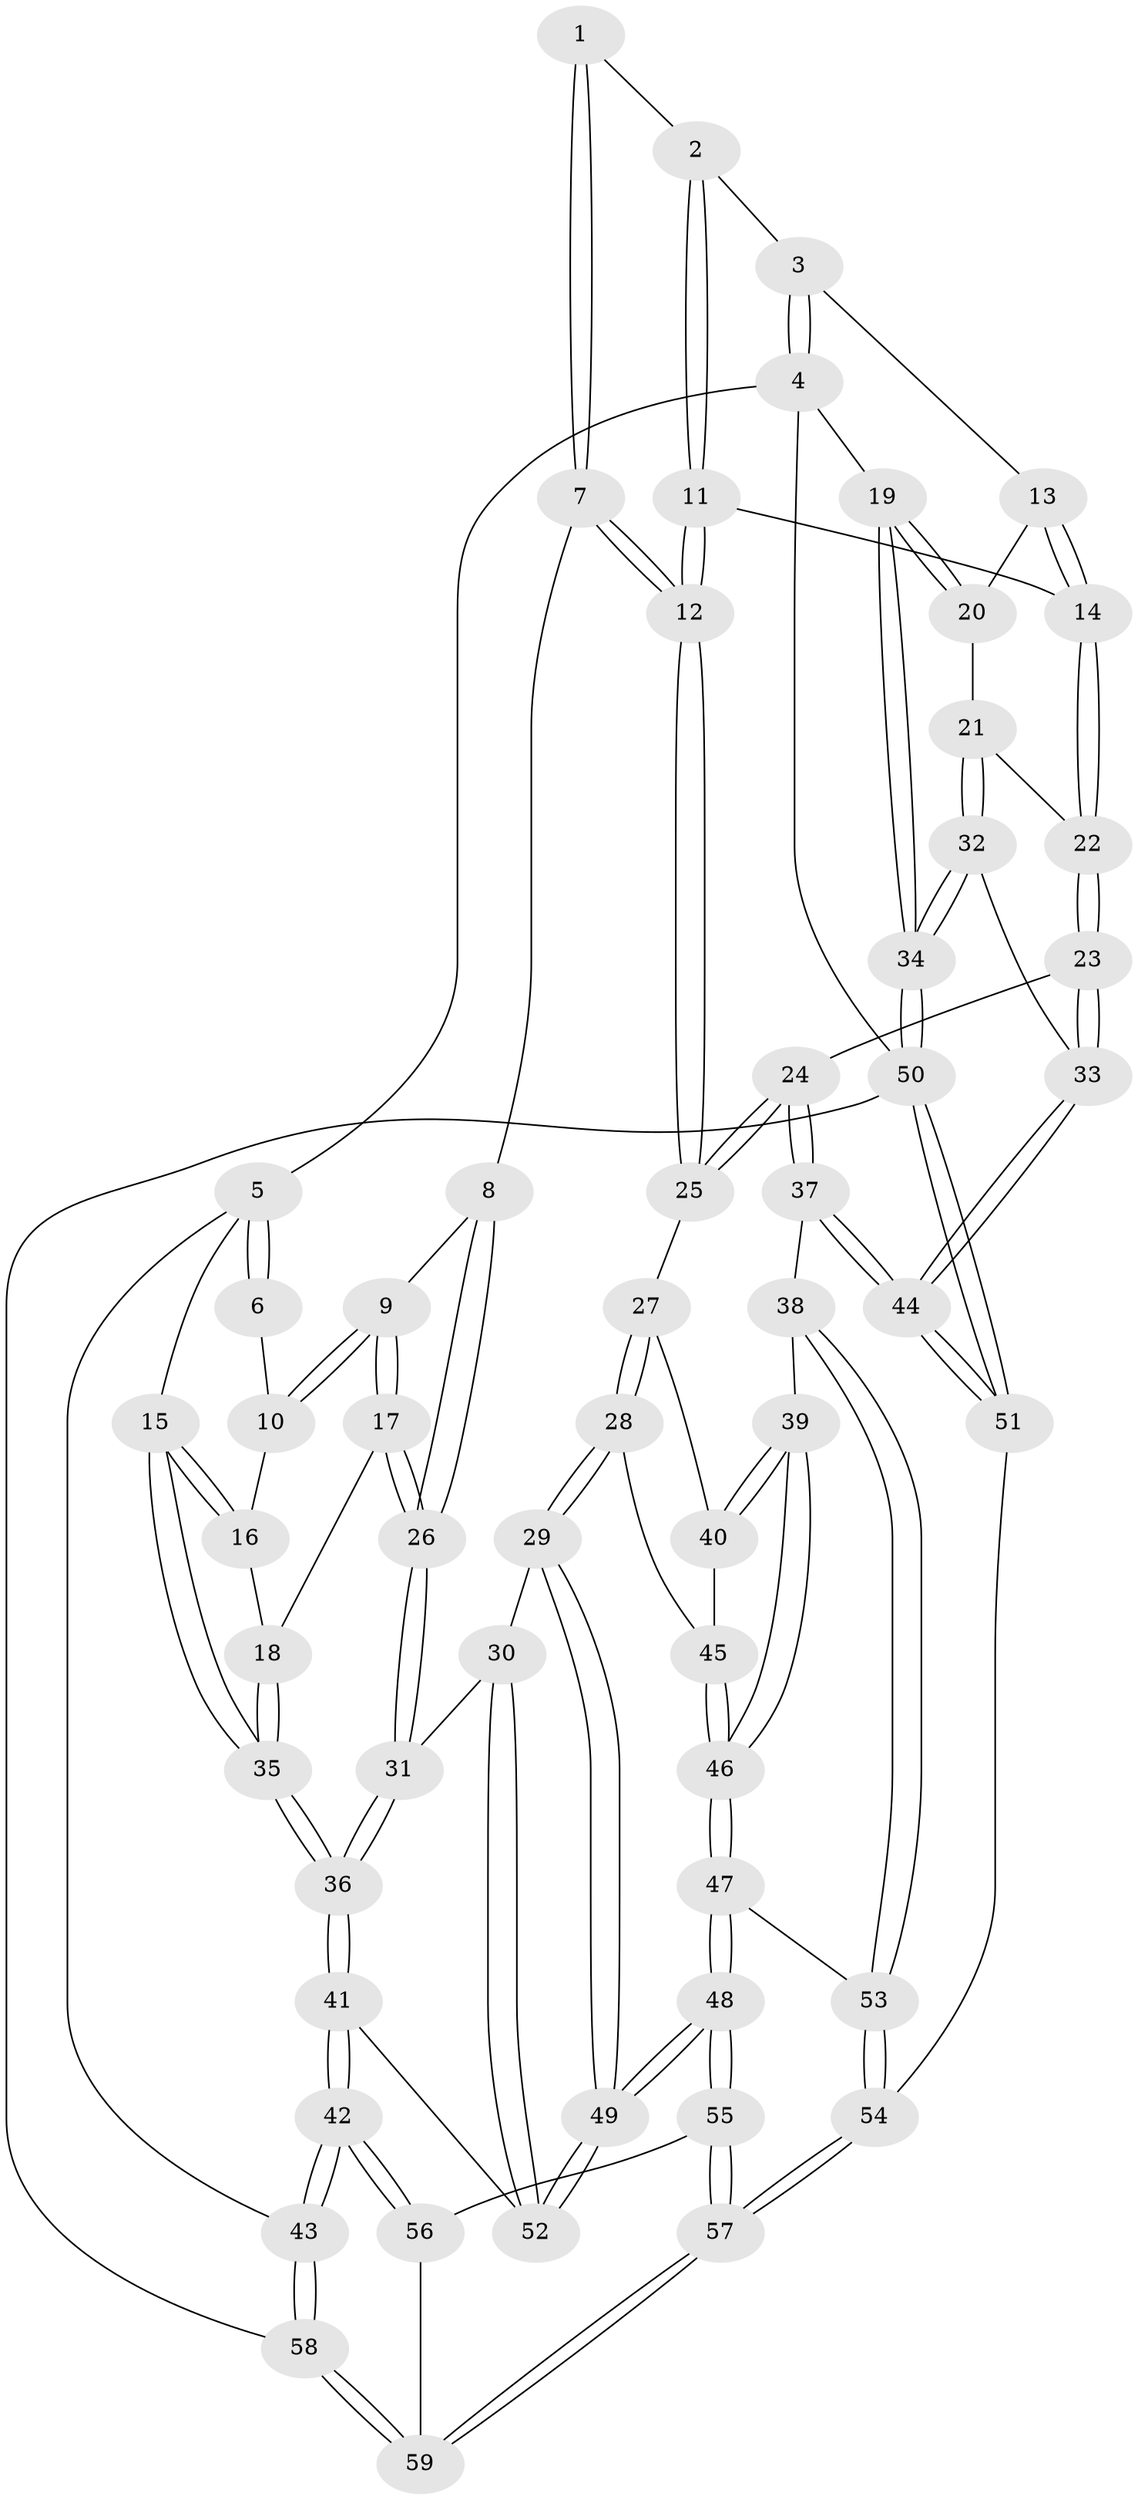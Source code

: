 // coarse degree distribution, {3: 0.20588235294117646, 5: 0.3235294117647059, 6: 0.08823529411764706, 4: 0.38235294117647056}
// Generated by graph-tools (version 1.1) at 2025/52/02/27/25 19:52:36]
// undirected, 59 vertices, 144 edges
graph export_dot {
graph [start="1"]
  node [color=gray90,style=filled];
  1 [pos="+0.3162357594041954+0"];
  2 [pos="+0.4709924574856437+0"];
  3 [pos="+0.7622038750776918+0"];
  4 [pos="+1+0"];
  5 [pos="+0+0"];
  6 [pos="+0.21243874303439383+0"];
  7 [pos="+0.33573568962194916+0.228688722097501"];
  8 [pos="+0.32280763625149506+0.22944300378357743"];
  9 [pos="+0.19625808554349763+0.09689780337094427"];
  10 [pos="+0.1855642108886384+0.06288114104585978"];
  11 [pos="+0.4882229007418821+0.11002824437178278"];
  12 [pos="+0.3798034185575436+0.23221643255301344"];
  13 [pos="+0.7588676908277016+0.09733017003314517"];
  14 [pos="+0.6423143466419167+0.21757358883425543"];
  15 [pos="+0+0"];
  16 [pos="+0.049433675934763464+0.140784947743139"];
  17 [pos="+0.11119683400569673+0.2735376095072022"];
  18 [pos="+0.07613487711491788+0.2661127866404082"];
  19 [pos="+1+0"];
  20 [pos="+0.882194470682999+0.19911744019937586"];
  21 [pos="+0.8749719779782247+0.26161117885140467"];
  22 [pos="+0.6428151197642111+0.22418603645942722"];
  23 [pos="+0.6376372004484067+0.3297918753567322"];
  24 [pos="+0.5402666940946514+0.353586265176679"];
  25 [pos="+0.4409213485657656+0.33813339875704235"];
  26 [pos="+0.1943606393032171+0.34657460556348846"];
  27 [pos="+0.43271555993004907+0.3523807544743783"];
  28 [pos="+0.278125665854364+0.4399552580218455"];
  29 [pos="+0.21647993417349623+0.453526815977253"];
  30 [pos="+0.2015962001495959+0.43293029425565627"];
  31 [pos="+0.1974017554420824+0.42123376310385113"];
  32 [pos="+0.8753341449133704+0.270458773202477"];
  33 [pos="+0.7101956671347296+0.4048488085747529"];
  34 [pos="+1+0.5002253064577472"];
  35 [pos="+0+0.3608567439206132"];
  36 [pos="+0+0.3853099641098973"];
  37 [pos="+0.5042382460953204+0.5669435495452043"];
  38 [pos="+0.48878937984399795+0.5738436776463872"];
  39 [pos="+0.48725132820297323+0.5738537427850287"];
  40 [pos="+0.4292771820659773+0.43715470286294145"];
  41 [pos="+0+0.5168658066705902"];
  42 [pos="+0+1"];
  43 [pos="+0+1"];
  44 [pos="+0.7501473278798009+0.5481012037751115"];
  45 [pos="+0.37137954531076944+0.46977322856122095"];
  46 [pos="+0.4184797365151217+0.6006294671436831"];
  47 [pos="+0.3261875365192661+0.6569555333464726"];
  48 [pos="+0.2523818634265129+0.6871763105317029"];
  49 [pos="+0.24078480997137258+0.6547437042632568"];
  50 [pos="+1+0.6871083904152625"];
  51 [pos="+0.8729227527958242+0.6684646738303056"];
  52 [pos="+0+0.5270974538653387"];
  53 [pos="+0.5667523641646492+0.7700137831170971"];
  54 [pos="+0.6333702948643877+0.8622606416396126"];
  55 [pos="+0.2351146040939108+0.7368128549855276"];
  56 [pos="+0+0.9078735545699853"];
  57 [pos="+0.5518348851109478+1"];
  58 [pos="+0.5549282576420673+1"];
  59 [pos="+0.5520055543700683+1"];
  1 -- 2;
  1 -- 7;
  1 -- 7;
  2 -- 3;
  2 -- 11;
  2 -- 11;
  3 -- 4;
  3 -- 4;
  3 -- 13;
  4 -- 5;
  4 -- 19;
  4 -- 50;
  5 -- 6;
  5 -- 6;
  5 -- 15;
  5 -- 43;
  6 -- 10;
  7 -- 8;
  7 -- 12;
  7 -- 12;
  8 -- 9;
  8 -- 26;
  8 -- 26;
  9 -- 10;
  9 -- 10;
  9 -- 17;
  9 -- 17;
  10 -- 16;
  11 -- 12;
  11 -- 12;
  11 -- 14;
  12 -- 25;
  12 -- 25;
  13 -- 14;
  13 -- 14;
  13 -- 20;
  14 -- 22;
  14 -- 22;
  15 -- 16;
  15 -- 16;
  15 -- 35;
  15 -- 35;
  16 -- 18;
  17 -- 18;
  17 -- 26;
  17 -- 26;
  18 -- 35;
  18 -- 35;
  19 -- 20;
  19 -- 20;
  19 -- 34;
  19 -- 34;
  20 -- 21;
  21 -- 22;
  21 -- 32;
  21 -- 32;
  22 -- 23;
  22 -- 23;
  23 -- 24;
  23 -- 33;
  23 -- 33;
  24 -- 25;
  24 -- 25;
  24 -- 37;
  24 -- 37;
  25 -- 27;
  26 -- 31;
  26 -- 31;
  27 -- 28;
  27 -- 28;
  27 -- 40;
  28 -- 29;
  28 -- 29;
  28 -- 45;
  29 -- 30;
  29 -- 49;
  29 -- 49;
  30 -- 31;
  30 -- 52;
  30 -- 52;
  31 -- 36;
  31 -- 36;
  32 -- 33;
  32 -- 34;
  32 -- 34;
  33 -- 44;
  33 -- 44;
  34 -- 50;
  34 -- 50;
  35 -- 36;
  35 -- 36;
  36 -- 41;
  36 -- 41;
  37 -- 38;
  37 -- 44;
  37 -- 44;
  38 -- 39;
  38 -- 53;
  38 -- 53;
  39 -- 40;
  39 -- 40;
  39 -- 46;
  39 -- 46;
  40 -- 45;
  41 -- 42;
  41 -- 42;
  41 -- 52;
  42 -- 43;
  42 -- 43;
  42 -- 56;
  42 -- 56;
  43 -- 58;
  43 -- 58;
  44 -- 51;
  44 -- 51;
  45 -- 46;
  45 -- 46;
  46 -- 47;
  46 -- 47;
  47 -- 48;
  47 -- 48;
  47 -- 53;
  48 -- 49;
  48 -- 49;
  48 -- 55;
  48 -- 55;
  49 -- 52;
  49 -- 52;
  50 -- 51;
  50 -- 51;
  50 -- 58;
  51 -- 54;
  53 -- 54;
  53 -- 54;
  54 -- 57;
  54 -- 57;
  55 -- 56;
  55 -- 57;
  55 -- 57;
  56 -- 59;
  57 -- 59;
  57 -- 59;
  58 -- 59;
  58 -- 59;
}
